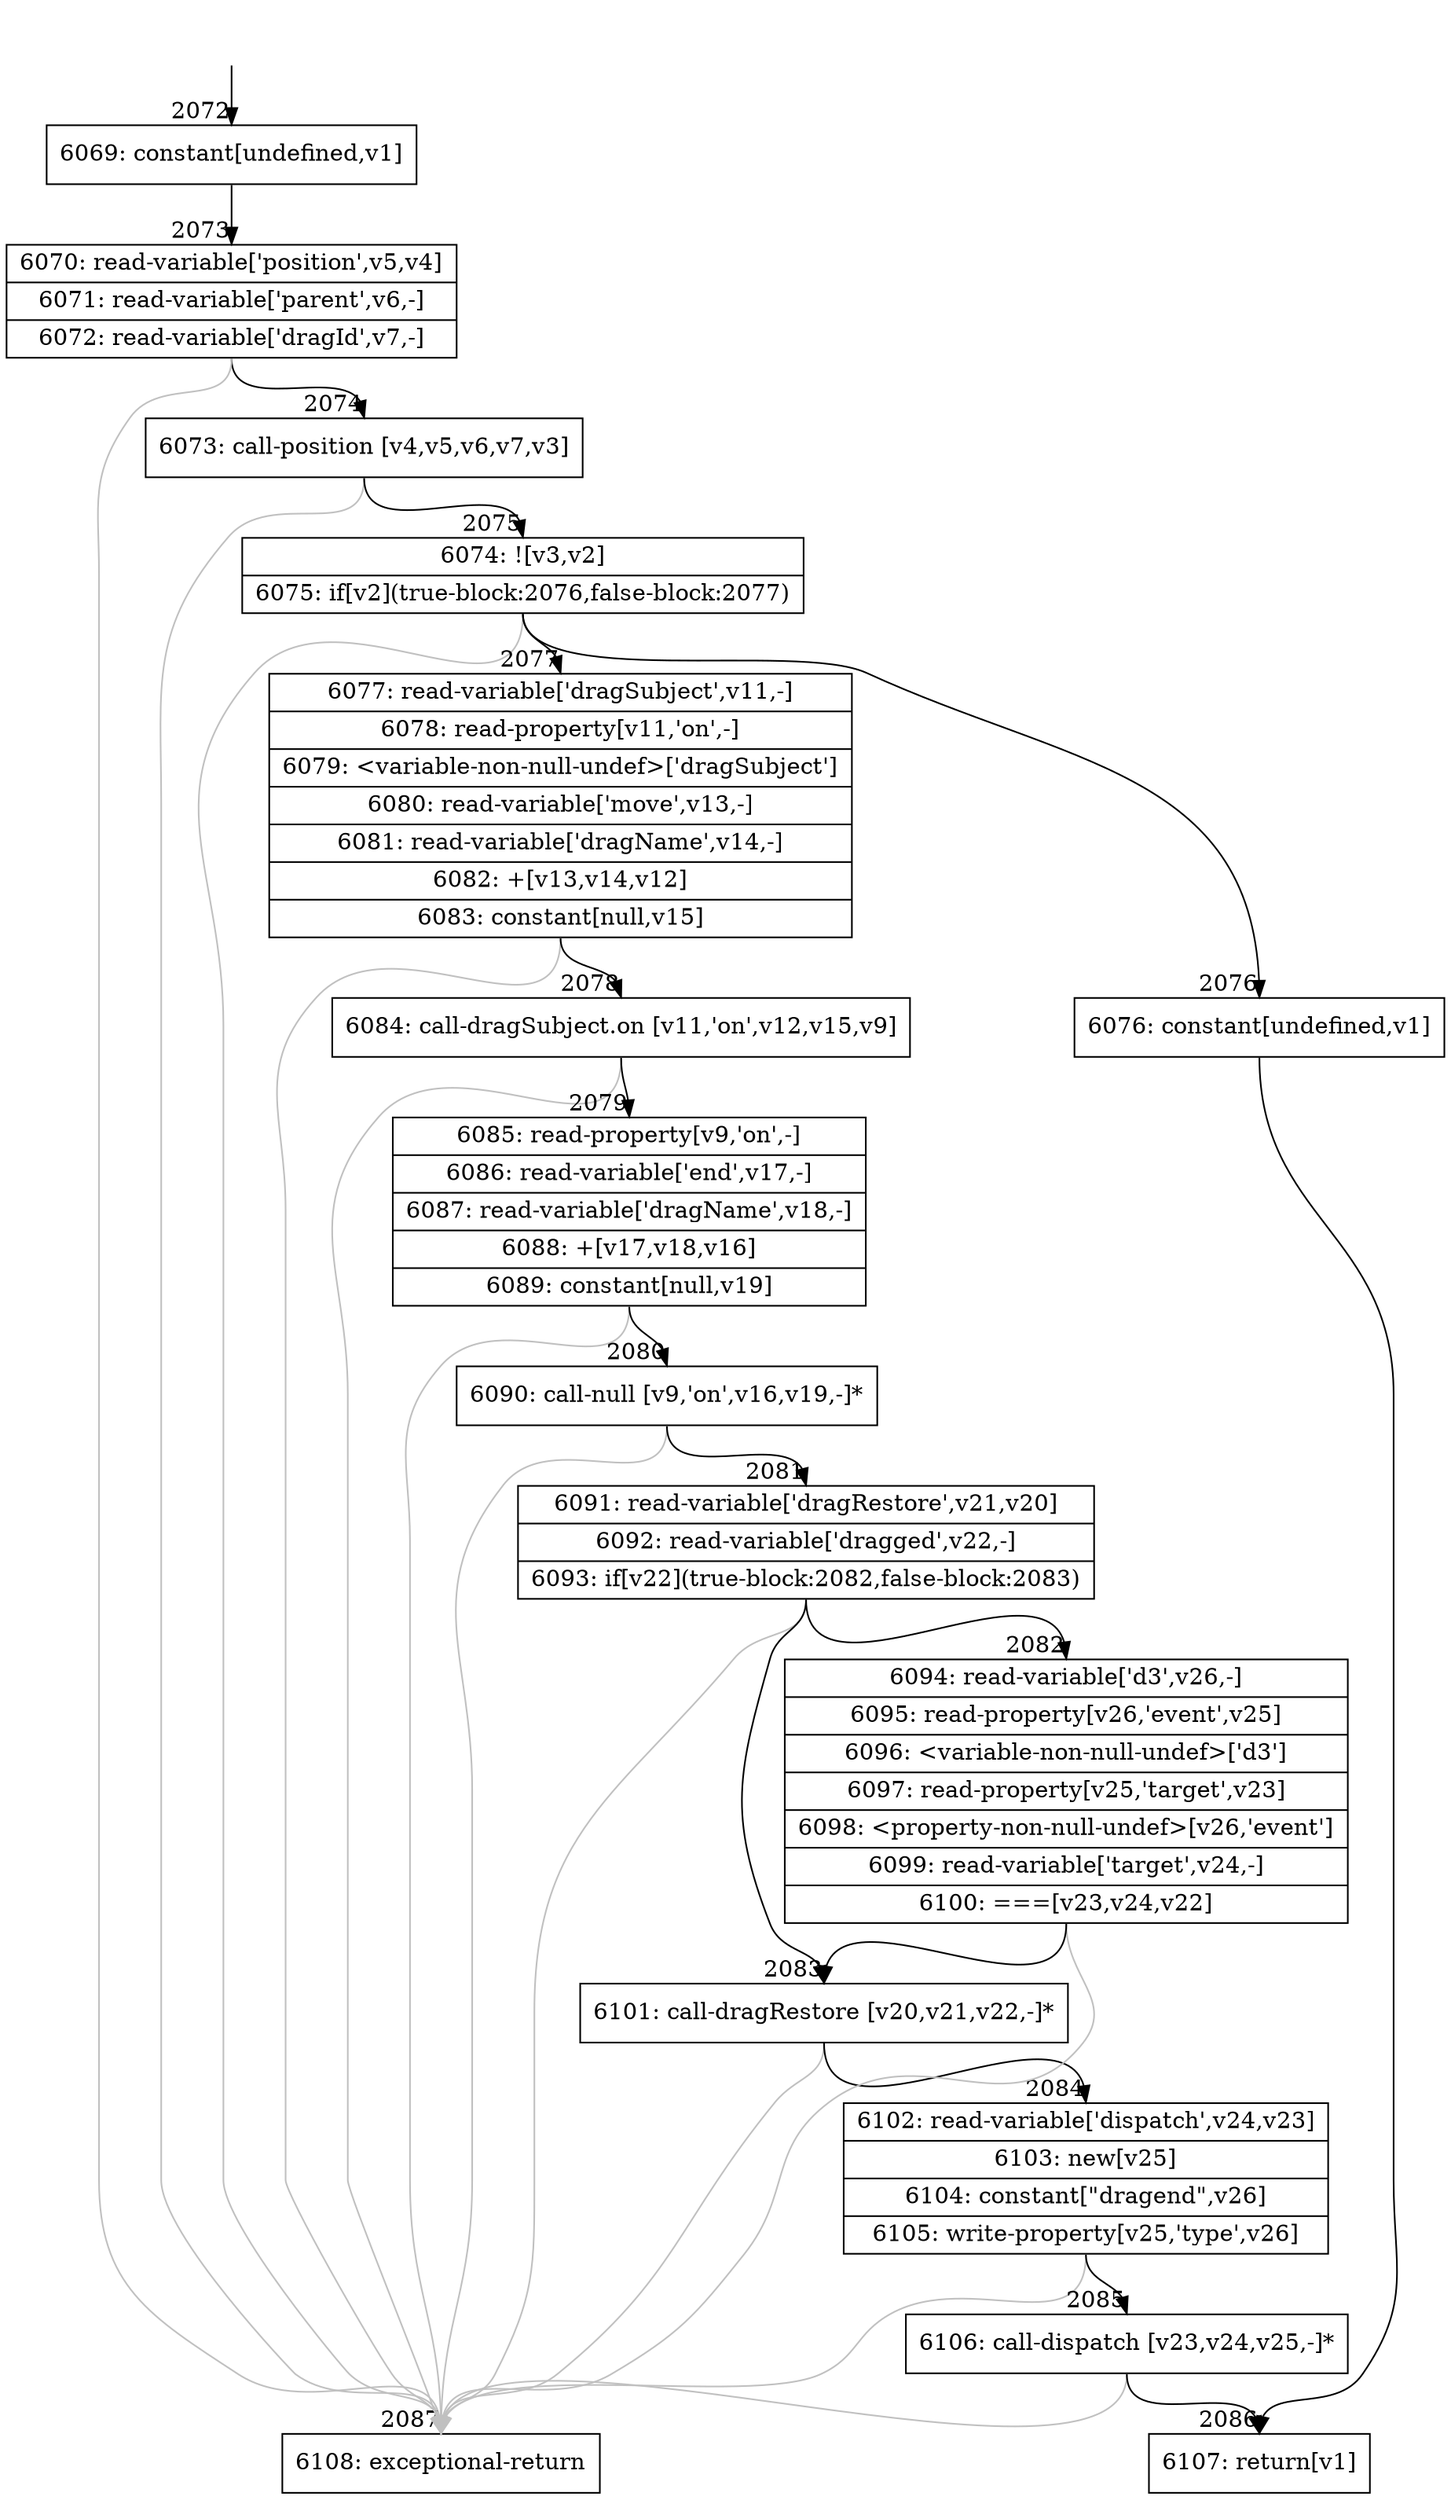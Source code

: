 digraph {
rankdir="TD"
BB_entry201[shape=none,label=""];
BB_entry201 -> BB2072 [tailport=s, headport=n, headlabel="    2072"]
BB2072 [shape=record label="{6069: constant[undefined,v1]}" ] 
BB2072 -> BB2073 [tailport=s, headport=n, headlabel="      2073"]
BB2073 [shape=record label="{6070: read-variable['position',v5,v4]|6071: read-variable['parent',v6,-]|6072: read-variable['dragId',v7,-]}" ] 
BB2073 -> BB2074 [tailport=s, headport=n, headlabel="      2074"]
BB2073 -> BB2087 [tailport=s, headport=n, color=gray, headlabel="      2087"]
BB2074 [shape=record label="{6073: call-position [v4,v5,v6,v7,v3]}" ] 
BB2074 -> BB2075 [tailport=s, headport=n, headlabel="      2075"]
BB2074 -> BB2087 [tailport=s, headport=n, color=gray]
BB2075 [shape=record label="{6074: ![v3,v2]|6075: if[v2](true-block:2076,false-block:2077)}" ] 
BB2075 -> BB2076 [tailport=s, headport=n, headlabel="      2076"]
BB2075 -> BB2077 [tailport=s, headport=n, headlabel="      2077"]
BB2075 -> BB2087 [tailport=s, headport=n, color=gray]
BB2076 [shape=record label="{6076: constant[undefined,v1]}" ] 
BB2076 -> BB2086 [tailport=s, headport=n, headlabel="      2086"]
BB2077 [shape=record label="{6077: read-variable['dragSubject',v11,-]|6078: read-property[v11,'on',-]|6079: \<variable-non-null-undef\>['dragSubject']|6080: read-variable['move',v13,-]|6081: read-variable['dragName',v14,-]|6082: +[v13,v14,v12]|6083: constant[null,v15]}" ] 
BB2077 -> BB2078 [tailport=s, headport=n, headlabel="      2078"]
BB2077 -> BB2087 [tailport=s, headport=n, color=gray]
BB2078 [shape=record label="{6084: call-dragSubject.on [v11,'on',v12,v15,v9]}" ] 
BB2078 -> BB2079 [tailport=s, headport=n, headlabel="      2079"]
BB2078 -> BB2087 [tailport=s, headport=n, color=gray]
BB2079 [shape=record label="{6085: read-property[v9,'on',-]|6086: read-variable['end',v17,-]|6087: read-variable['dragName',v18,-]|6088: +[v17,v18,v16]|6089: constant[null,v19]}" ] 
BB2079 -> BB2080 [tailport=s, headport=n, headlabel="      2080"]
BB2079 -> BB2087 [tailport=s, headport=n, color=gray]
BB2080 [shape=record label="{6090: call-null [v9,'on',v16,v19,-]*}" ] 
BB2080 -> BB2081 [tailport=s, headport=n, headlabel="      2081"]
BB2080 -> BB2087 [tailport=s, headport=n, color=gray]
BB2081 [shape=record label="{6091: read-variable['dragRestore',v21,v20]|6092: read-variable['dragged',v22,-]|6093: if[v22](true-block:2082,false-block:2083)}" ] 
BB2081 -> BB2083 [tailport=s, headport=n, headlabel="      2083"]
BB2081 -> BB2082 [tailport=s, headport=n, headlabel="      2082"]
BB2081 -> BB2087 [tailport=s, headport=n, color=gray]
BB2082 [shape=record label="{6094: read-variable['d3',v26,-]|6095: read-property[v26,'event',v25]|6096: \<variable-non-null-undef\>['d3']|6097: read-property[v25,'target',v23]|6098: \<property-non-null-undef\>[v26,'event']|6099: read-variable['target',v24,-]|6100: ===[v23,v24,v22]}" ] 
BB2082 -> BB2083 [tailport=s, headport=n]
BB2082 -> BB2087 [tailport=s, headport=n, color=gray]
BB2083 [shape=record label="{6101: call-dragRestore [v20,v21,v22,-]*}" ] 
BB2083 -> BB2084 [tailport=s, headport=n, headlabel="      2084"]
BB2083 -> BB2087 [tailport=s, headport=n, color=gray]
BB2084 [shape=record label="{6102: read-variable['dispatch',v24,v23]|6103: new[v25]|6104: constant[\"dragend\",v26]|6105: write-property[v25,'type',v26]}" ] 
BB2084 -> BB2085 [tailport=s, headport=n, headlabel="      2085"]
BB2084 -> BB2087 [tailport=s, headport=n, color=gray]
BB2085 [shape=record label="{6106: call-dispatch [v23,v24,v25,-]*}" ] 
BB2085 -> BB2086 [tailport=s, headport=n]
BB2085 -> BB2087 [tailport=s, headport=n, color=gray]
BB2086 [shape=record label="{6107: return[v1]}" ] 
BB2087 [shape=record label="{6108: exceptional-return}" ] 
//#$~ 1238
}
